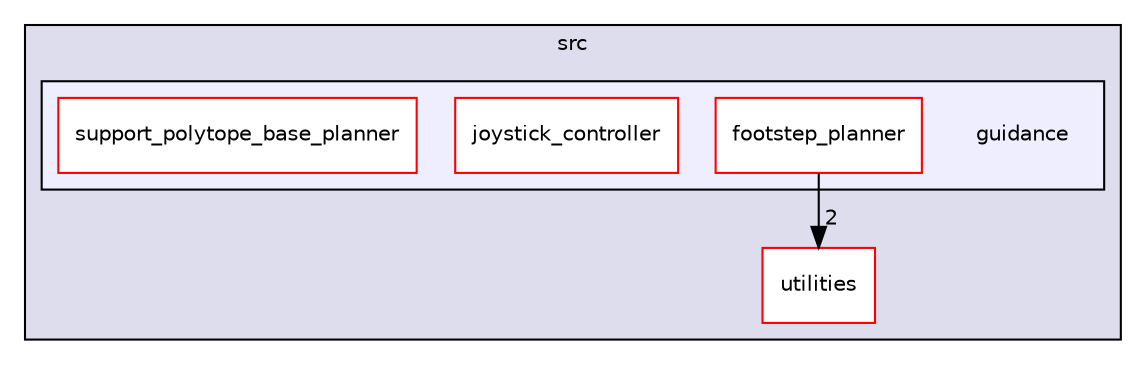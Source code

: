 digraph "catkin_ws/src/guidance" {
  compound=true
  node [ fontsize="10", fontname="Helvetica"];
  edge [ labelfontsize="10", labelfontname="Helvetica"];
  subgraph clusterdir_7c859f3878cb32062c29919224ce2290 {
    graph [ bgcolor="#ddddee", pencolor="black", label="src" fontname="Helvetica", fontsize="10", URL="dir_7c859f3878cb32062c29919224ce2290.html"]
  dir_ccddda87566ee263eec2f42a65371c71 [shape=box label="utilities" fillcolor="white" style="filled" color="red" URL="dir_ccddda87566ee263eec2f42a65371c71.html"];
  subgraph clusterdir_3bc5830b146180778fb914a1c3335eec {
    graph [ bgcolor="#eeeeff", pencolor="black", label="" URL="dir_3bc5830b146180778fb914a1c3335eec.html"];
    dir_3bc5830b146180778fb914a1c3335eec [shape=plaintext label="guidance"];
  dir_e86b67af98557f3798d04913e7ff4fbf [shape=box label="footstep_planner" fillcolor="white" style="filled" color="red" URL="dir_e86b67af98557f3798d04913e7ff4fbf.html"];
  dir_ad2bef1a089cab40633d66159a55ae7b [shape=box label="joystick_controller" fillcolor="white" style="filled" color="red" URL="dir_ad2bef1a089cab40633d66159a55ae7b.html"];
  dir_47daa6658bdb4e0f833f4fafb222ba74 [shape=box label="support_polytope_base_planner" fillcolor="white" style="filled" color="red" URL="dir_47daa6658bdb4e0f833f4fafb222ba74.html"];
  }
  }
  dir_e86b67af98557f3798d04913e7ff4fbf->dir_ccddda87566ee263eec2f42a65371c71 [headlabel="2", labeldistance=1.5 headhref="dir_000016_000034.html"];
}
